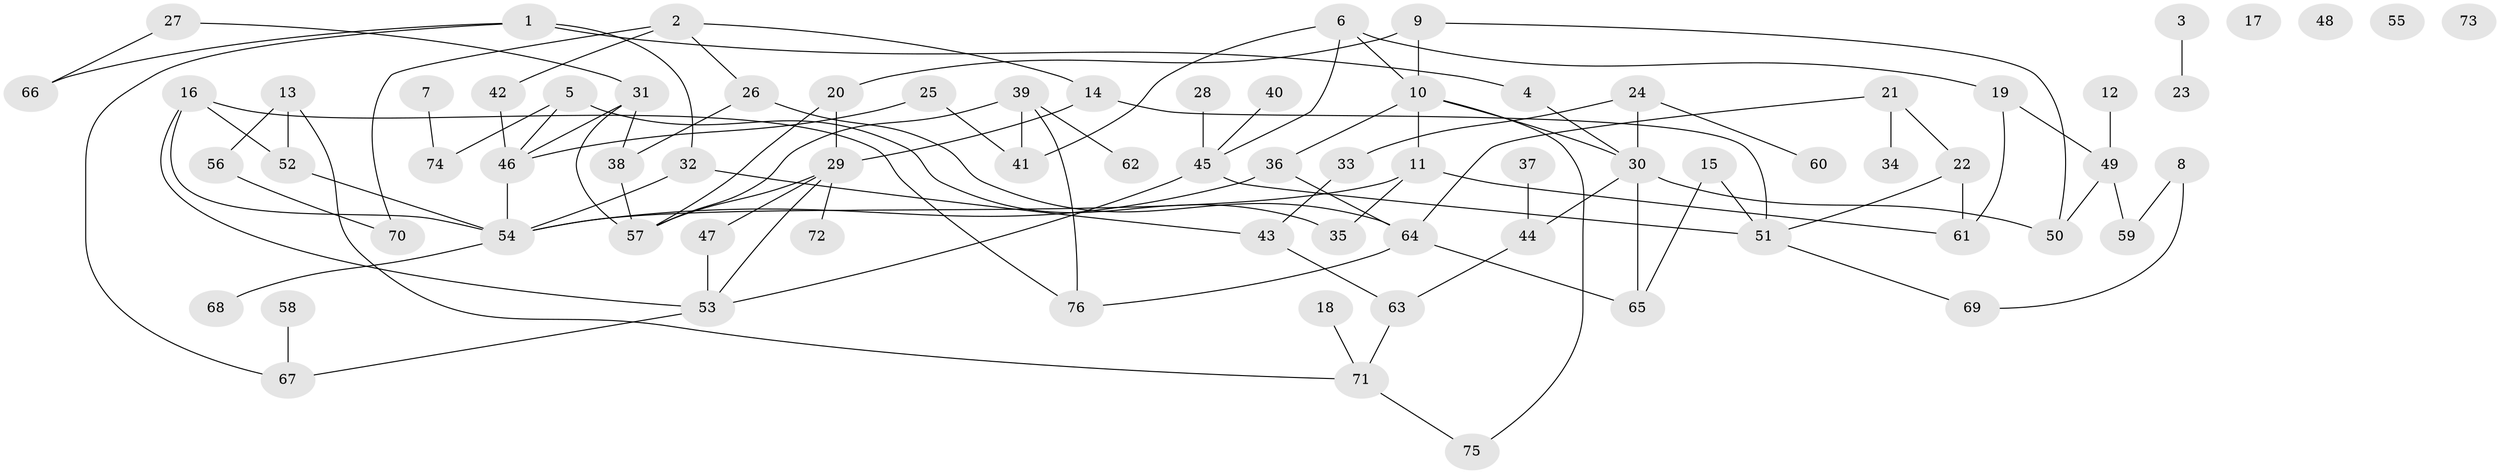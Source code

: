 // Generated by graph-tools (version 1.1) at 2025/49/03/09/25 03:49:03]
// undirected, 76 vertices, 103 edges
graph export_dot {
graph [start="1"]
  node [color=gray90,style=filled];
  1;
  2;
  3;
  4;
  5;
  6;
  7;
  8;
  9;
  10;
  11;
  12;
  13;
  14;
  15;
  16;
  17;
  18;
  19;
  20;
  21;
  22;
  23;
  24;
  25;
  26;
  27;
  28;
  29;
  30;
  31;
  32;
  33;
  34;
  35;
  36;
  37;
  38;
  39;
  40;
  41;
  42;
  43;
  44;
  45;
  46;
  47;
  48;
  49;
  50;
  51;
  52;
  53;
  54;
  55;
  56;
  57;
  58;
  59;
  60;
  61;
  62;
  63;
  64;
  65;
  66;
  67;
  68;
  69;
  70;
  71;
  72;
  73;
  74;
  75;
  76;
  1 -- 4;
  1 -- 32;
  1 -- 66;
  1 -- 67;
  2 -- 14;
  2 -- 26;
  2 -- 42;
  2 -- 70;
  3 -- 23;
  4 -- 30;
  5 -- 35;
  5 -- 46;
  5 -- 74;
  6 -- 10;
  6 -- 19;
  6 -- 41;
  6 -- 45;
  7 -- 74;
  8 -- 59;
  8 -- 69;
  9 -- 10;
  9 -- 20;
  9 -- 50;
  10 -- 11;
  10 -- 30;
  10 -- 36;
  10 -- 75;
  11 -- 35;
  11 -- 54;
  11 -- 61;
  12 -- 49;
  13 -- 52;
  13 -- 56;
  13 -- 71;
  14 -- 29;
  14 -- 51;
  15 -- 51;
  15 -- 65;
  16 -- 52;
  16 -- 53;
  16 -- 54;
  16 -- 76;
  18 -- 71;
  19 -- 49;
  19 -- 61;
  20 -- 29;
  20 -- 57;
  21 -- 22;
  21 -- 34;
  21 -- 64;
  22 -- 51;
  22 -- 61;
  24 -- 30;
  24 -- 33;
  24 -- 60;
  25 -- 41;
  25 -- 46;
  26 -- 38;
  26 -- 64;
  27 -- 31;
  27 -- 66;
  28 -- 45;
  29 -- 47;
  29 -- 53;
  29 -- 57;
  29 -- 72;
  30 -- 44;
  30 -- 50;
  30 -- 65;
  31 -- 38;
  31 -- 46;
  31 -- 57;
  32 -- 43;
  32 -- 54;
  33 -- 43;
  36 -- 54;
  36 -- 64;
  37 -- 44;
  38 -- 57;
  39 -- 41;
  39 -- 57;
  39 -- 62;
  39 -- 76;
  40 -- 45;
  42 -- 46;
  43 -- 63;
  44 -- 63;
  45 -- 51;
  45 -- 53;
  46 -- 54;
  47 -- 53;
  49 -- 50;
  49 -- 59;
  51 -- 69;
  52 -- 54;
  53 -- 67;
  54 -- 68;
  56 -- 70;
  58 -- 67;
  63 -- 71;
  64 -- 65;
  64 -- 76;
  71 -- 75;
}
